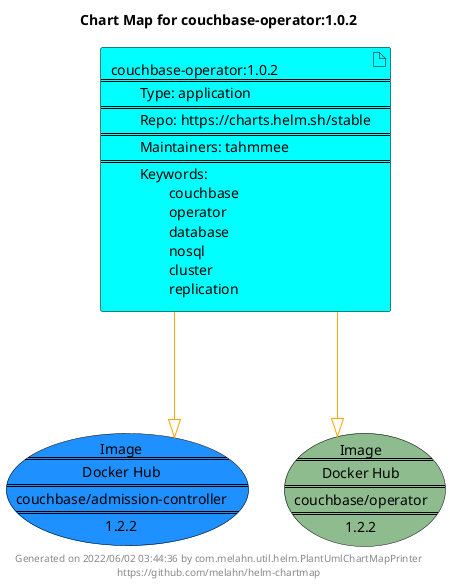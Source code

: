 @startuml
skinparam linetype ortho
skinparam backgroundColor white
skinparam usecaseBorderColor black
skinparam usecaseArrowColor LightSlateGray
skinparam artifactBorderColor black
skinparam artifactArrowColor LightSlateGray

title Chart Map for couchbase-operator:1.0.2

'There is one referenced Helm Chart
artifact "couchbase-operator:1.0.2\n====\n\tType: application\n====\n\tRepo: https://charts.helm.sh/stable\n====\n\tMaintainers: tahmmee\n====\n\tKeywords: \n\t\tcouchbase\n\t\toperator\n\t\tdatabase\n\t\tnosql\n\t\tcluster\n\t\treplication" as couchbase_operator_1_0_2 #Aqua

'There are 2 referenced Docker Images
usecase "Image\n====\nDocker Hub\n====\ncouchbase/admission-controller\n====\n1.2.2" as couchbase_admission_controller_1_2_2 #DodgerBlue
usecase "Image\n====\nDocker Hub\n====\ncouchbase/operator\n====\n1.2.2" as couchbase_operator_1_2_2 #DarkSeaGreen

'Chart Dependencies
couchbase_operator_1_0_2--[#orange]-|>couchbase_operator_1_2_2
couchbase_operator_1_0_2--[#orange]-|>couchbase_admission_controller_1_2_2

center footer Generated on 2022/06/02 03:44:36 by com.melahn.util.helm.PlantUmlChartMapPrinter\nhttps://github.com/melahn/helm-chartmap
@enduml

